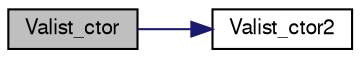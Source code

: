 digraph "Valist_ctor"
{
  edge [fontname="FreeSans",fontsize="10",labelfontname="FreeSans",labelfontsize="10"];
  node [fontname="FreeSans",fontsize="10",shape=record];
  rankdir="LR";
  Node1 [label="Valist_ctor",height=0.2,width=0.4,color="black", fillcolor="grey75", style="filled" fontcolor="black"];
  Node1 -> Node2 [color="midnightblue",fontsize="10",style="solid",fontname="FreeSans"];
  Node2 [label="Valist_ctor2",height=0.2,width=0.4,color="black", fillcolor="white", style="filled",URL="$group___valist.html#ga8251ae1d1f585fc4e9db7c138f90c48a",tooltip="FORTRAN stub to construct the atom list object."];
}
